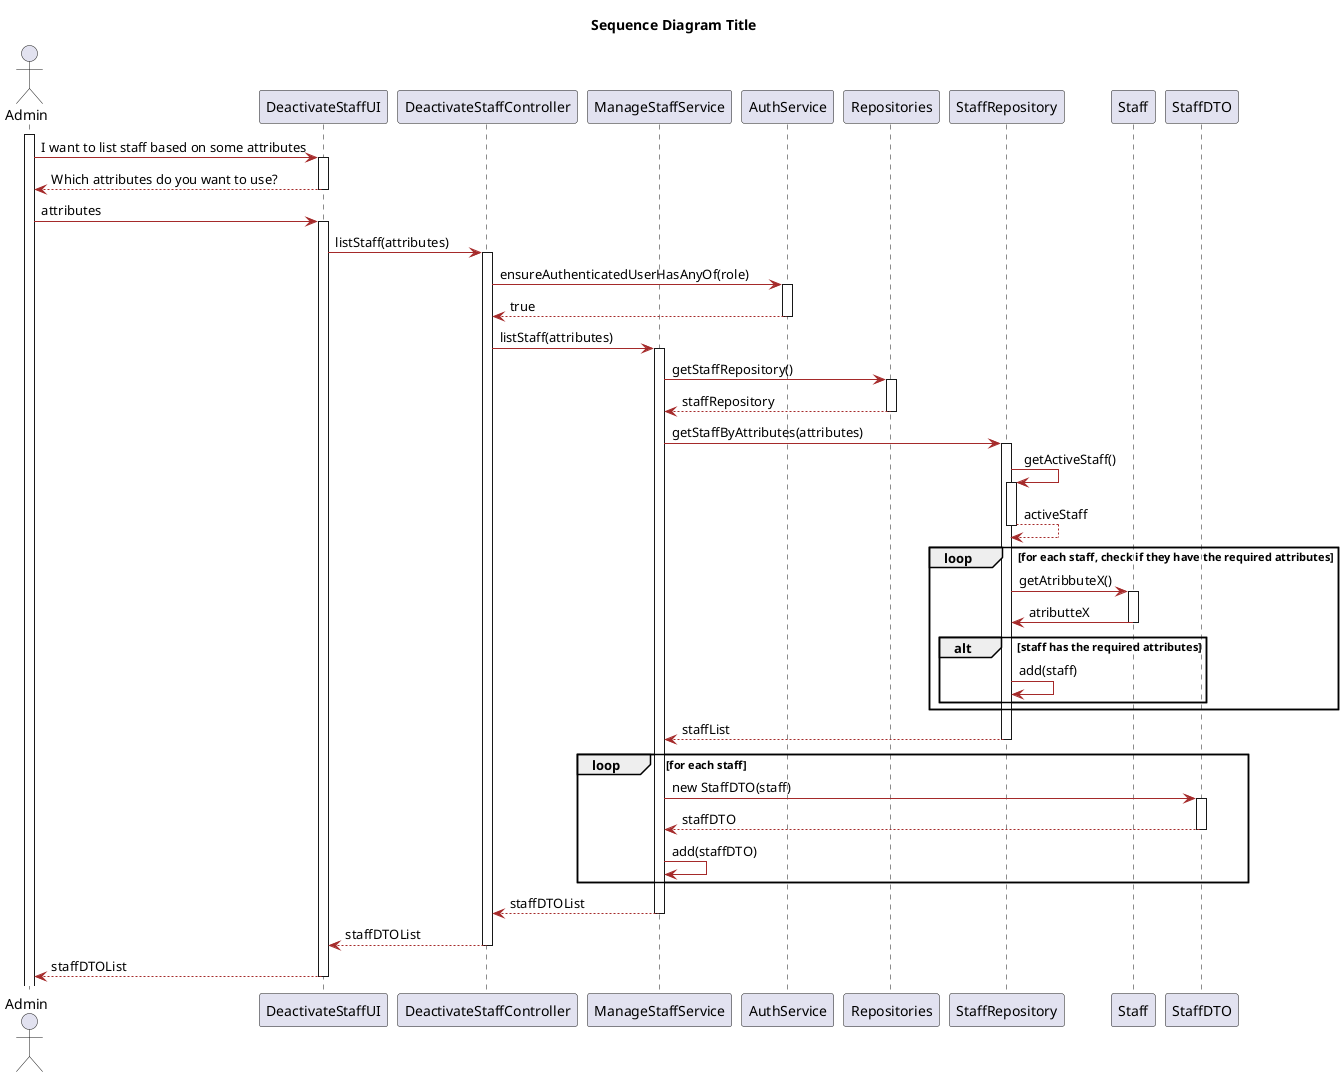 @startuml
title Sequence Diagram Title
skinparam classAttributeIconSize 0

skinparam class {
    LifeLineBorderColor DodgerBlue
    LifeLineBackgroundColor APPLICATION
    BackgroundColor LemonChiffon
    ArrowColor Brown
    BorderColor SaddleBrown
}

skinparam packageStyle rectangle

skinparam card {
    LifeLineBorderColor DodgerBlue
    LifeLineBackgroundColor APPLICATION
    BackgroundColor LemonChiffon
    ArrowColor Brown
    BorderColor SaddleBrown
}

actor Admin
participant "DeactivateStaffUI" as UI
participant "DeactivateStaffController" as Controller
participant "ManageStaffService" as userS
participant "AuthService" as auth
participant "Repositories" as Repositories
participant "StaffRepository" as userR
participant "Staff" as user
participant "StaffDTO" as userDTO

activate Admin
Admin -> UI: I want to list staff based on some attributes
activate UI
UI --> Admin : Which attributes do you want to use?
deactivate UI
Admin -> UI : attributes
activate UI
UI -> Controller: listStaff(attributes)
activate Controller
Controller -> auth: ensureAuthenticatedUserHasAnyOf(role)
activate auth
auth --> Controller:  true
deactivate auth
Controller -> userS : listStaff(attributes)
activate userS
userS -> Repositories : getStaffRepository()
activate Repositories
Repositories --> userS : staffRepository
deactivate Repositories
userS -> userR : getStaffByAttributes(attributes)
activate userR
userR -> userR : getActiveStaff()
activate userR
userR --> userR : activeStaff
deactivate userR   
loop for each staff, check if they have the required attributes
        userR -> user : getAtribbuteX()
        activate user
     
        user -> userR : atributteX
        deactivate user
    alt staff has the required attributes

        userR -> userR : add(staff)
    end

end
userR --> userS : staffList
deactivate userR
loop for each staff
userS -> userDTO : new StaffDTO(staff)
activate userDTO
userDTO --> userS : staffDTO
deactivate userDTO
userS -> userS : add(staffDTO)
end
userS --> Controller : staffDTOList
deactivate userS
Controller --> UI : staffDTOList
deactivate Controller
UI --> Admin : staffDTOList
deactivate UI












@enduml